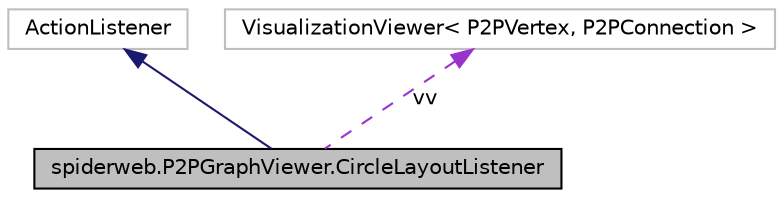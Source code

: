 digraph G
{
  edge [fontname="Helvetica",fontsize="10",labelfontname="Helvetica",labelfontsize="10"];
  node [fontname="Helvetica",fontsize="10",shape=record];
  Node1 [label="spiderweb.P2PGraphViewer.CircleLayoutListener",height=0.2,width=0.4,color="black", fillcolor="grey75", style="filled" fontcolor="black"];
  Node2 -> Node1 [dir=back,color="midnightblue",fontsize="10",style="solid",fontname="Helvetica"];
  Node2 [label="ActionListener",height=0.2,width=0.4,color="grey75", fillcolor="white", style="filled"];
  Node3 -> Node1 [dir=back,color="darkorchid3",fontsize="10",style="dashed",label="vv",fontname="Helvetica"];
  Node3 [label="VisualizationViewer\< P2PVertex, P2PConnection \>",height=0.2,width=0.4,color="grey75", fillcolor="white", style="filled"];
}
